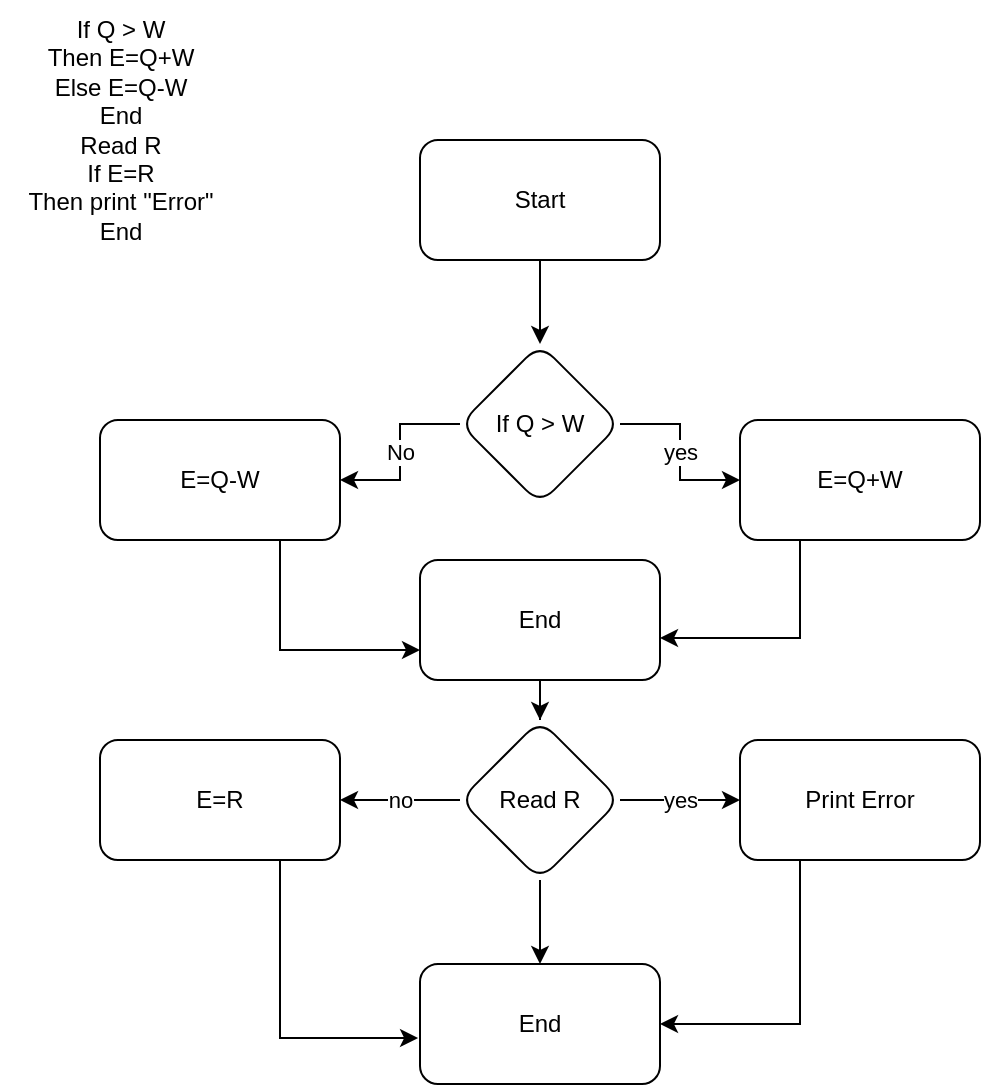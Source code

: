 <mxfile version="22.0.4" type="google">
  <diagram name="Page-1" id="ZxjMd4kpr39B-vGWCb1o">
    <mxGraphModel grid="1" page="1" gridSize="10" guides="1" tooltips="1" connect="1" arrows="1" fold="1" pageScale="1" pageWidth="850" pageHeight="1100" math="0" shadow="0">
      <root>
        <mxCell id="0" />
        <mxCell id="1" parent="0" />
        <mxCell id="dfUn8b-H6mSHa3XRePEO-3" value="If Q &amp;gt; W&lt;br&gt;Then E=Q+W&lt;br&gt;Else E=Q-W&lt;br&gt;End&lt;br&gt;Read R&lt;br&gt;If E=R&lt;br&gt;Then print &quot;Error&quot;&lt;br&gt;End" style="text;html=1;align=center;verticalAlign=middle;resizable=0;points=[];autosize=1;strokeColor=none;fillColor=none;" vertex="1" parent="1">
          <mxGeometry x="20" y="-102" width="120" height="130" as="geometry" />
        </mxCell>
        <mxCell id="EUf5j2ZXw-l_v9Zj8QaP-3" value="" style="edgeStyle=orthogonalEdgeStyle;rounded=0;orthogonalLoop=1;jettySize=auto;html=1;" edge="1" parent="1" source="EUf5j2ZXw-l_v9Zj8QaP-1" target="EUf5j2ZXw-l_v9Zj8QaP-2">
          <mxGeometry relative="1" as="geometry" />
        </mxCell>
        <mxCell id="EUf5j2ZXw-l_v9Zj8QaP-1" value="Start" style="rounded=1;whiteSpace=wrap;html=1;" vertex="1" parent="1">
          <mxGeometry x="230" y="-32" width="120" height="60" as="geometry" />
        </mxCell>
        <mxCell id="EUf5j2ZXw-l_v9Zj8QaP-5" value="yes" style="edgeStyle=orthogonalEdgeStyle;rounded=0;orthogonalLoop=1;jettySize=auto;html=1;" edge="1" parent="1" source="EUf5j2ZXw-l_v9Zj8QaP-2" target="EUf5j2ZXw-l_v9Zj8QaP-4">
          <mxGeometry relative="1" as="geometry" />
        </mxCell>
        <mxCell id="EUf5j2ZXw-l_v9Zj8QaP-7" value="No" style="edgeStyle=orthogonalEdgeStyle;rounded=0;orthogonalLoop=1;jettySize=auto;html=1;" edge="1" parent="1" source="EUf5j2ZXw-l_v9Zj8QaP-2" target="EUf5j2ZXw-l_v9Zj8QaP-6">
          <mxGeometry relative="1" as="geometry" />
        </mxCell>
        <mxCell id="EUf5j2ZXw-l_v9Zj8QaP-2" value="If Q &amp;gt; W" style="rhombus;whiteSpace=wrap;html=1;rounded=1;" vertex="1" parent="1">
          <mxGeometry x="250" y="70" width="80" height="80" as="geometry" />
        </mxCell>
        <mxCell id="EUf5j2ZXw-l_v9Zj8QaP-4" value="E=Q+W" style="whiteSpace=wrap;html=1;rounded=1;" vertex="1" parent="1">
          <mxGeometry x="390" y="108" width="120" height="60" as="geometry" />
        </mxCell>
        <mxCell id="EUf5j2ZXw-l_v9Zj8QaP-22" style="edgeStyle=orthogonalEdgeStyle;rounded=0;orthogonalLoop=1;jettySize=auto;html=1;exitX=0.75;exitY=1;exitDx=0;exitDy=0;entryX=0;entryY=0.75;entryDx=0;entryDy=0;" edge="1" parent="1" source="EUf5j2ZXw-l_v9Zj8QaP-6" target="EUf5j2ZXw-l_v9Zj8QaP-21">
          <mxGeometry relative="1" as="geometry" />
        </mxCell>
        <mxCell id="EUf5j2ZXw-l_v9Zj8QaP-6" value="E=Q-W" style="whiteSpace=wrap;html=1;rounded=1;" vertex="1" parent="1">
          <mxGeometry x="70" y="108" width="120" height="60" as="geometry" />
        </mxCell>
        <mxCell id="EUf5j2ZXw-l_v9Zj8QaP-15" value="yes" style="edgeStyle=orthogonalEdgeStyle;rounded=0;orthogonalLoop=1;jettySize=auto;html=1;" edge="1" parent="1" source="EUf5j2ZXw-l_v9Zj8QaP-12" target="EUf5j2ZXw-l_v9Zj8QaP-14">
          <mxGeometry relative="1" as="geometry" />
        </mxCell>
        <mxCell id="EUf5j2ZXw-l_v9Zj8QaP-17" value="no" style="edgeStyle=orthogonalEdgeStyle;rounded=0;orthogonalLoop=1;jettySize=auto;html=1;" edge="1" parent="1" source="EUf5j2ZXw-l_v9Zj8QaP-12" target="EUf5j2ZXw-l_v9Zj8QaP-16">
          <mxGeometry relative="1" as="geometry" />
        </mxCell>
        <mxCell id="EUf5j2ZXw-l_v9Zj8QaP-19" value="" style="edgeStyle=orthogonalEdgeStyle;rounded=0;orthogonalLoop=1;jettySize=auto;html=1;" edge="1" parent="1" source="EUf5j2ZXw-l_v9Zj8QaP-12" target="EUf5j2ZXw-l_v9Zj8QaP-18">
          <mxGeometry relative="1" as="geometry" />
        </mxCell>
        <mxCell id="EUf5j2ZXw-l_v9Zj8QaP-12" value="Read R" style="rhombus;whiteSpace=wrap;html=1;rounded=1;" vertex="1" parent="1">
          <mxGeometry x="250" y="258" width="80" height="80" as="geometry" />
        </mxCell>
        <mxCell id="EUf5j2ZXw-l_v9Zj8QaP-32" style="edgeStyle=orthogonalEdgeStyle;rounded=0;orthogonalLoop=1;jettySize=auto;html=1;exitX=0.25;exitY=1;exitDx=0;exitDy=0;entryX=1;entryY=0.5;entryDx=0;entryDy=0;" edge="1" parent="1" source="EUf5j2ZXw-l_v9Zj8QaP-14" target="EUf5j2ZXw-l_v9Zj8QaP-18">
          <mxGeometry relative="1" as="geometry" />
        </mxCell>
        <mxCell id="EUf5j2ZXw-l_v9Zj8QaP-14" value="Print Error" style="whiteSpace=wrap;html=1;rounded=1;" vertex="1" parent="1">
          <mxGeometry x="390" y="268" width="120" height="60" as="geometry" />
        </mxCell>
        <mxCell id="EUf5j2ZXw-l_v9Zj8QaP-16" value="E=R" style="whiteSpace=wrap;html=1;rounded=1;" vertex="1" parent="1">
          <mxGeometry x="70" y="268" width="120" height="60" as="geometry" />
        </mxCell>
        <mxCell id="EUf5j2ZXw-l_v9Zj8QaP-18" value="End" style="whiteSpace=wrap;html=1;rounded=1;" vertex="1" parent="1">
          <mxGeometry x="230" y="380" width="120" height="60" as="geometry" />
        </mxCell>
        <mxCell id="EUf5j2ZXw-l_v9Zj8QaP-30" style="edgeStyle=orthogonalEdgeStyle;rounded=0;orthogonalLoop=1;jettySize=auto;html=1;exitX=0.5;exitY=1;exitDx=0;exitDy=0;" edge="1" parent="1" source="EUf5j2ZXw-l_v9Zj8QaP-21" target="EUf5j2ZXw-l_v9Zj8QaP-12">
          <mxGeometry relative="1" as="geometry" />
        </mxCell>
        <mxCell id="EUf5j2ZXw-l_v9Zj8QaP-21" value="End" style="rounded=1;whiteSpace=wrap;html=1;" vertex="1" parent="1">
          <mxGeometry x="230" y="178" width="120" height="60" as="geometry" />
        </mxCell>
        <mxCell id="EUf5j2ZXw-l_v9Zj8QaP-23" style="edgeStyle=orthogonalEdgeStyle;rounded=0;orthogonalLoop=1;jettySize=auto;html=1;exitX=0.25;exitY=1;exitDx=0;exitDy=0;entryX=1;entryY=0.65;entryDx=0;entryDy=0;entryPerimeter=0;" edge="1" parent="1" source="EUf5j2ZXw-l_v9Zj8QaP-4" target="EUf5j2ZXw-l_v9Zj8QaP-21">
          <mxGeometry relative="1" as="geometry" />
        </mxCell>
        <mxCell id="EUf5j2ZXw-l_v9Zj8QaP-31" style="edgeStyle=orthogonalEdgeStyle;rounded=0;orthogonalLoop=1;jettySize=auto;html=1;exitX=0.75;exitY=1;exitDx=0;exitDy=0;entryX=-0.008;entryY=0.617;entryDx=0;entryDy=0;entryPerimeter=0;" edge="1" parent="1" source="EUf5j2ZXw-l_v9Zj8QaP-16" target="EUf5j2ZXw-l_v9Zj8QaP-18">
          <mxGeometry relative="1" as="geometry" />
        </mxCell>
      </root>
    </mxGraphModel>
  </diagram>
</mxfile>
